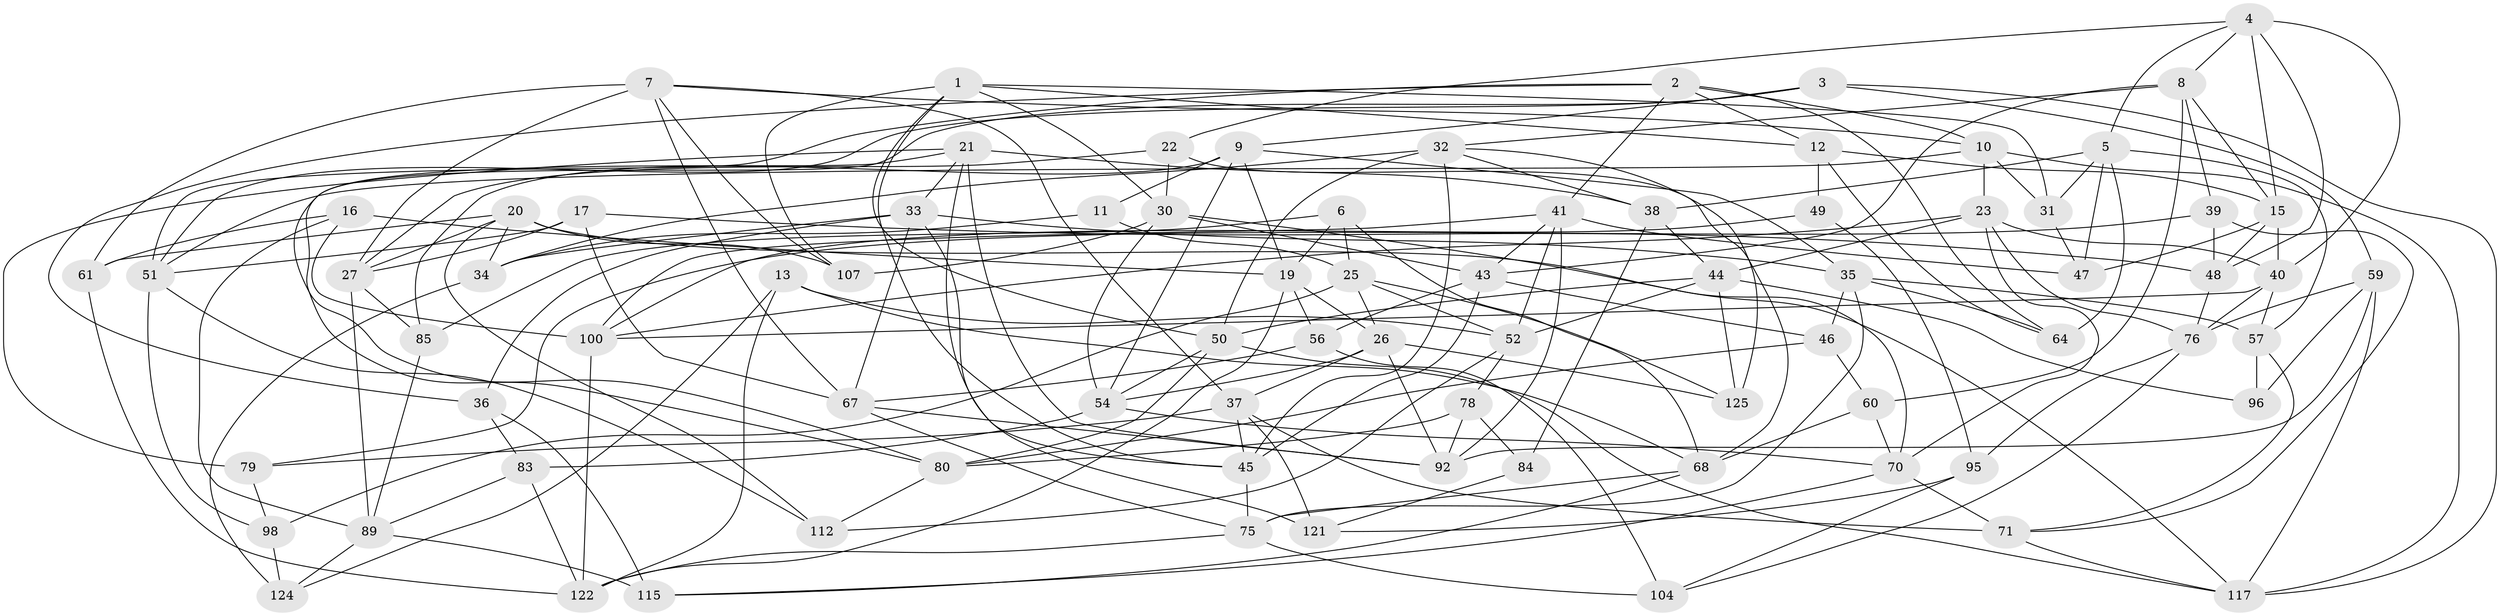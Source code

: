 // Generated by graph-tools (version 1.1) at 2025/52/02/27/25 19:52:33]
// undirected, 80 vertices, 203 edges
graph export_dot {
graph [start="1"]
  node [color=gray90,style=filled];
  1 [super="+29"];
  2 [super="+53"];
  3 [super="+105"];
  4 [super="+126"];
  5 [super="+18"];
  6;
  7 [super="+94"];
  8 [super="+14"];
  9 [super="+24"];
  10 [super="+28"];
  11;
  12 [super="+73"];
  13;
  15 [super="+69"];
  16;
  17;
  19 [super="+65"];
  20 [super="+58"];
  21 [super="+86"];
  22;
  23 [super="+99"];
  25 [super="+72"];
  26 [super="+119"];
  27 [super="+106"];
  30 [super="+102"];
  31;
  32 [super="+55"];
  33 [super="+82"];
  34 [super="+74"];
  35 [super="+90"];
  36;
  37 [super="+114"];
  38 [super="+42"];
  39 [super="+110"];
  40 [super="+62"];
  41 [super="+63"];
  43 [super="+88"];
  44 [super="+66"];
  45 [super="+81"];
  46;
  47;
  48 [super="+109"];
  49;
  50 [super="+87"];
  51 [super="+116"];
  52 [super="+77"];
  54 [super="+97"];
  56;
  57 [super="+127"];
  59 [super="+91"];
  60;
  61;
  64;
  67 [super="+108"];
  68 [super="+128"];
  70 [super="+111"];
  71 [super="+129"];
  75 [super="+113"];
  76 [super="+93"];
  78;
  79;
  80 [super="+118"];
  83;
  84;
  85;
  89 [super="+103"];
  92 [super="+101"];
  95;
  96;
  98;
  100 [super="+123"];
  104;
  107;
  112;
  115;
  117 [super="+120"];
  121;
  122 [super="+130"];
  124;
  125;
  1 -- 45;
  1 -- 31;
  1 -- 30;
  1 -- 107;
  1 -- 12;
  1 -- 50;
  2 -- 36;
  2 -- 64;
  2 -- 10;
  2 -- 41;
  2 -- 51;
  2 -- 12;
  3 -- 9;
  3 -- 59 [weight=2];
  3 -- 80;
  3 -- 51;
  3 -- 117;
  4 -- 5;
  4 -- 48;
  4 -- 8;
  4 -- 22;
  4 -- 15;
  4 -- 40;
  5 -- 64;
  5 -- 31;
  5 -- 47;
  5 -- 57;
  5 -- 38;
  6 -- 85;
  6 -- 25;
  6 -- 19;
  6 -- 68;
  7 -- 10;
  7 -- 37;
  7 -- 27;
  7 -- 107;
  7 -- 67;
  7 -- 61;
  8 -- 32;
  8 -- 39;
  8 -- 60;
  8 -- 15;
  8 -- 43;
  9 -- 54;
  9 -- 19;
  9 -- 11;
  9 -- 85;
  9 -- 35;
  10 -- 31;
  10 -- 51;
  10 -- 117;
  10 -- 23;
  11 -- 25;
  11 -- 34 [weight=2];
  12 -- 15;
  12 -- 49 [weight=2];
  12 -- 64;
  13 -- 52;
  13 -- 68;
  13 -- 124;
  13 -- 122;
  15 -- 47;
  15 -- 40;
  15 -- 48;
  16 -- 89;
  16 -- 100;
  16 -- 61;
  16 -- 19;
  17 -- 51;
  17 -- 67;
  17 -- 27;
  17 -- 48;
  19 -- 56;
  19 -- 26;
  19 -- 122;
  20 -- 117;
  20 -- 27;
  20 -- 107;
  20 -- 112;
  20 -- 61;
  20 -- 34;
  21 -- 38;
  21 -- 92;
  21 -- 33;
  21 -- 45;
  21 -- 79;
  21 -- 80;
  22 -- 27;
  22 -- 30;
  22 -- 68;
  23 -- 100;
  23 -- 44;
  23 -- 76;
  23 -- 70;
  23 -- 40;
  25 -- 26;
  25 -- 98;
  25 -- 52;
  25 -- 125;
  26 -- 92;
  26 -- 125;
  26 -- 37;
  26 -- 54;
  27 -- 89;
  27 -- 85;
  30 -- 54;
  30 -- 107;
  30 -- 70;
  30 -- 43;
  31 -- 47;
  32 -- 125;
  32 -- 50;
  32 -- 45;
  32 -- 38;
  32 -- 34;
  33 -- 36;
  33 -- 67;
  33 -- 34;
  33 -- 121;
  33 -- 35;
  34 -- 124;
  35 -- 64;
  35 -- 75;
  35 -- 57;
  35 -- 46;
  36 -- 83;
  36 -- 115;
  37 -- 79;
  37 -- 121;
  37 -- 71;
  37 -- 45;
  38 -- 84 [weight=2];
  38 -- 44;
  39 -- 71 [weight=2];
  39 -- 48 [weight=2];
  39 -- 79;
  40 -- 57;
  40 -- 76;
  40 -- 100;
  41 -- 92;
  41 -- 43;
  41 -- 47;
  41 -- 100;
  41 -- 52;
  43 -- 46;
  43 -- 45;
  43 -- 56;
  44 -- 125;
  44 -- 96;
  44 -- 52;
  44 -- 50;
  45 -- 75;
  46 -- 60;
  46 -- 80;
  48 -- 76;
  49 -- 95;
  49 -- 100;
  50 -- 54;
  50 -- 117;
  50 -- 80;
  51 -- 98;
  51 -- 112;
  52 -- 78;
  52 -- 112;
  54 -- 83;
  54 -- 70;
  56 -- 104;
  56 -- 67;
  57 -- 96 [weight=2];
  57 -- 71;
  59 -- 92;
  59 -- 96;
  59 -- 76;
  59 -- 117;
  60 -- 70;
  60 -- 68;
  61 -- 122;
  67 -- 75;
  67 -- 92;
  68 -- 115;
  68 -- 75;
  70 -- 71;
  70 -- 115;
  71 -- 117;
  75 -- 122;
  75 -- 104;
  76 -- 95;
  76 -- 104;
  78 -- 80;
  78 -- 84;
  78 -- 92;
  79 -- 98;
  80 -- 112;
  83 -- 89;
  83 -- 122;
  84 -- 121;
  85 -- 89;
  89 -- 115;
  89 -- 124;
  95 -- 121;
  95 -- 104;
  98 -- 124;
  100 -- 122;
}
